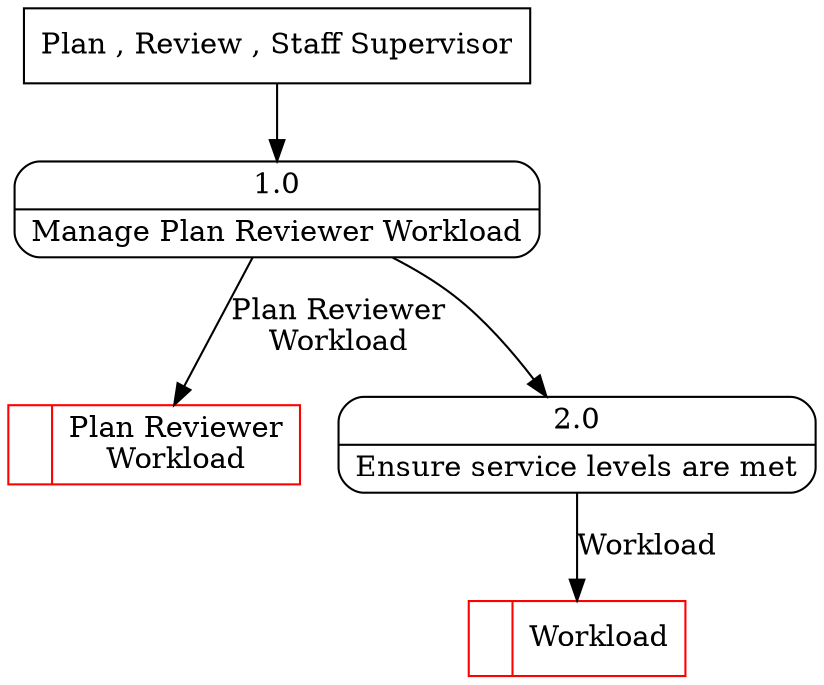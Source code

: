 digraph dfd2{ 
node[shape=record]
200 [label="<f0>  |<f1> Plan Reviewer\nWorkload " color=red];
201 [label="Plan , Review , Staff Supervisor" shape=box];
202 [label="{<f0> 1.0|<f1> Manage Plan Reviewer Workload }" shape=Mrecord];
2 [label="{<f0> 2.0|<f1> Ensure service levels are met }" shape=Mrecord];
202 -> 2
1001 [label="<f0>  |<f1> Workload " color=red];
2 -> 1001 [label="Workload"]
201 -> 202
202 -> 200 [label="Plan Reviewer\nWorkload"]
}